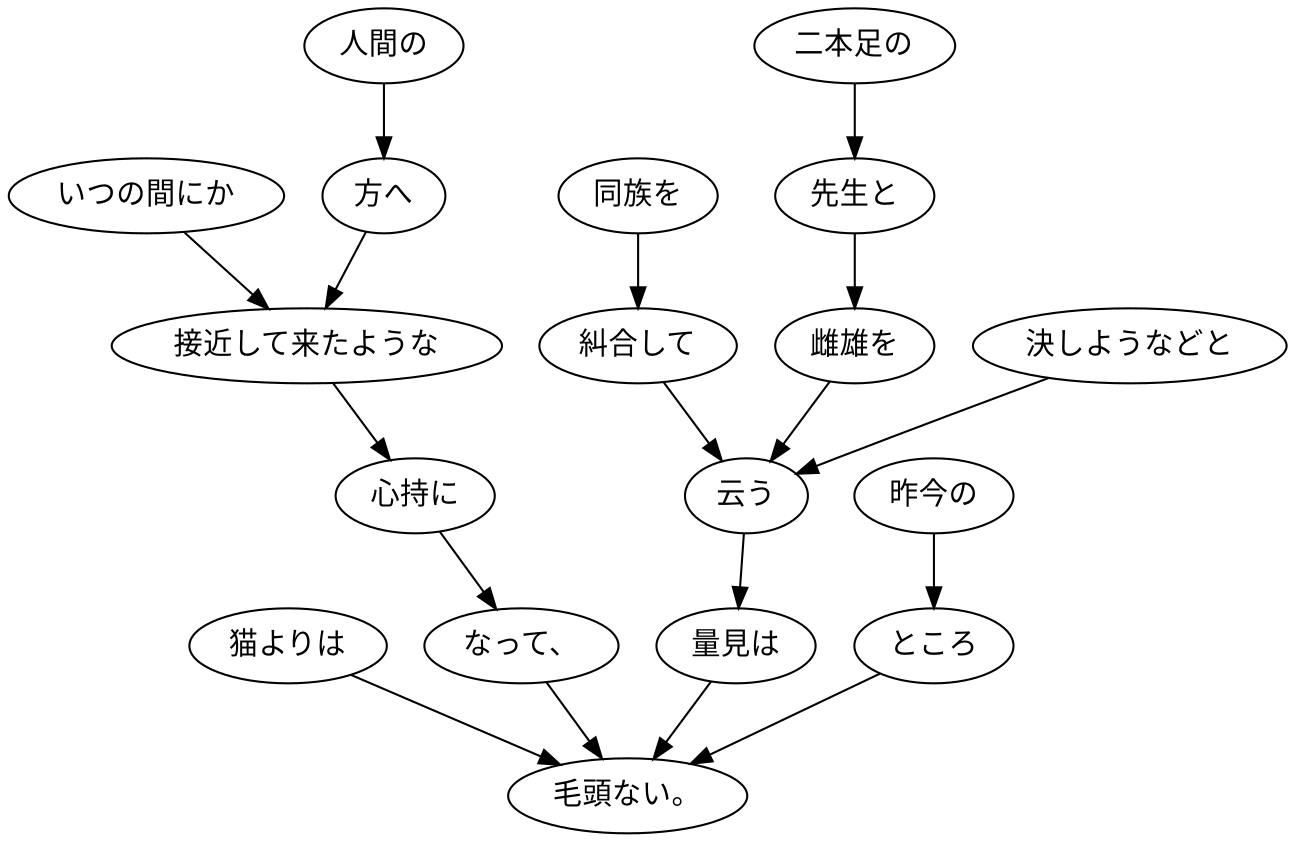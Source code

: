 digraph graph1320 {
	node0 [label="猫よりは"];
	node1 [label="いつの間にか"];
	node2 [label="人間の"];
	node3 [label="方へ"];
	node4 [label="接近して来たような"];
	node5 [label="心持に"];
	node6 [label="なって、"];
	node7 [label="同族を"];
	node8 [label="糾合して"];
	node9 [label="二本足の"];
	node10 [label="先生と"];
	node11 [label="雌雄を"];
	node12 [label="決しようなどと"];
	node13 [label="云う"];
	node14 [label="量見は"];
	node15 [label="昨今の"];
	node16 [label="ところ"];
	node17 [label="毛頭ない。"];
	node0 -> node17;
	node1 -> node4;
	node2 -> node3;
	node3 -> node4;
	node4 -> node5;
	node5 -> node6;
	node6 -> node17;
	node7 -> node8;
	node8 -> node13;
	node9 -> node10;
	node10 -> node11;
	node11 -> node13;
	node12 -> node13;
	node13 -> node14;
	node14 -> node17;
	node15 -> node16;
	node16 -> node17;
}
